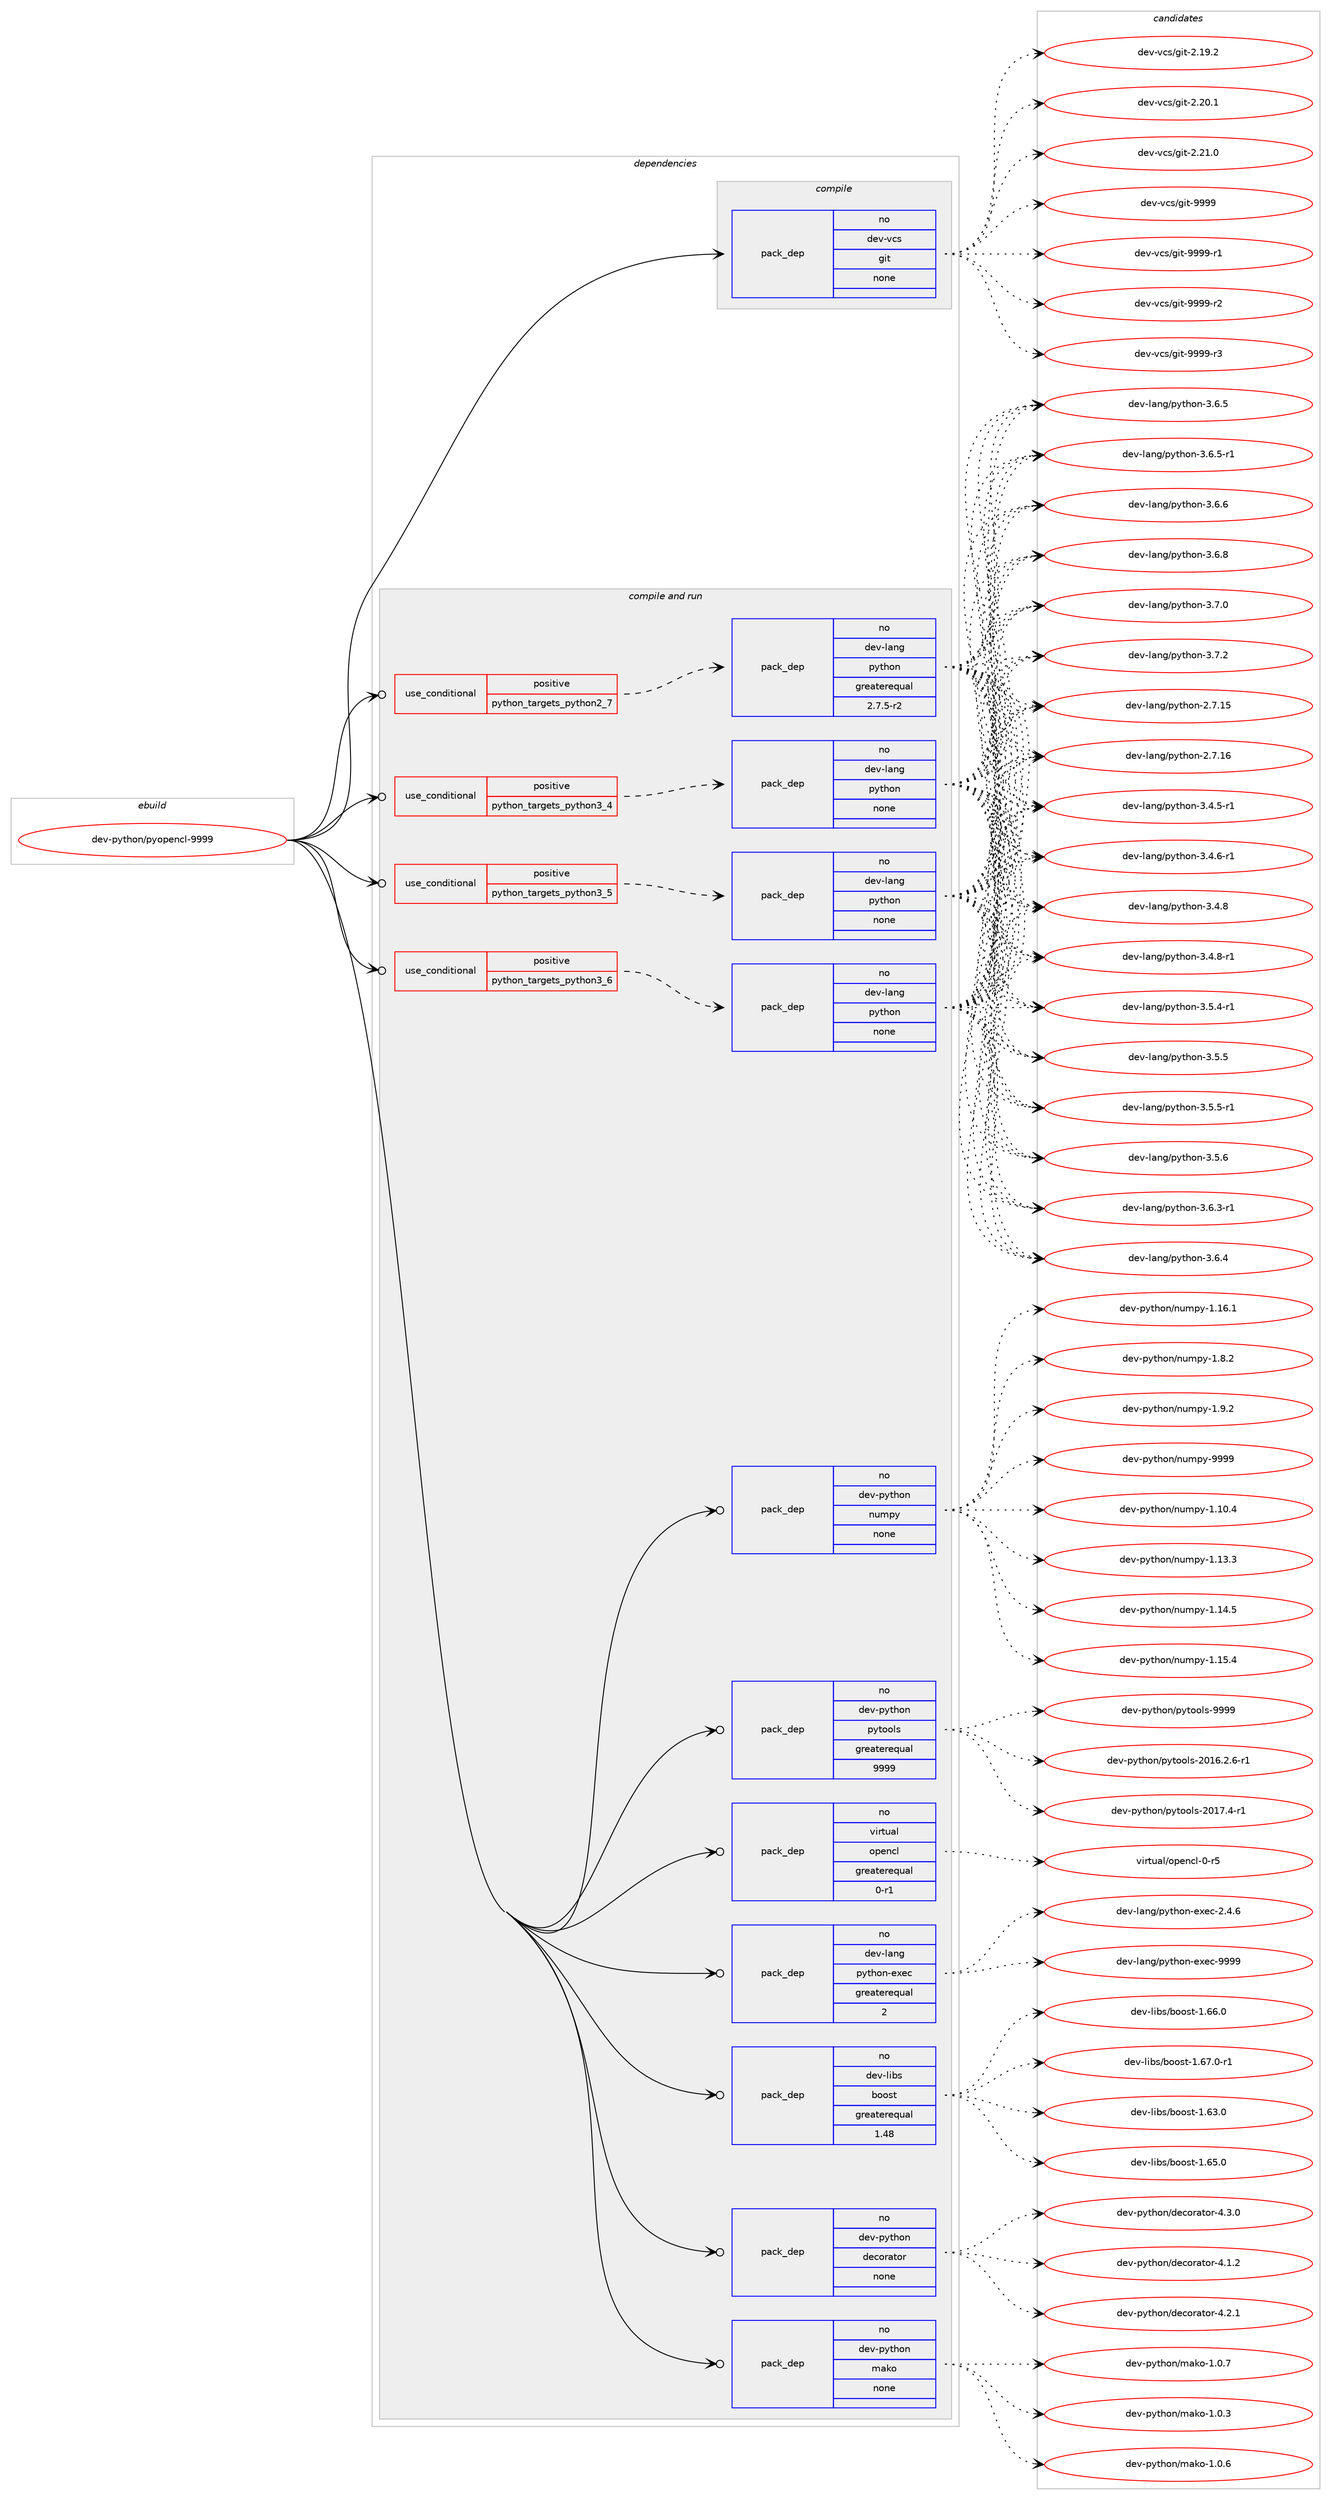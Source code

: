 digraph prolog {

# *************
# Graph options
# *************

newrank=true;
concentrate=true;
compound=true;
graph [rankdir=LR,fontname=Helvetica,fontsize=10,ranksep=1.5];#, ranksep=2.5, nodesep=0.2];
edge  [arrowhead=vee];
node  [fontname=Helvetica,fontsize=10];

# **********
# The ebuild
# **********

subgraph cluster_leftcol {
color=gray;
rank=same;
label=<<i>ebuild</i>>;
id [label="dev-python/pyopencl-9999", color=red, width=4, href="../dev-python/pyopencl-9999.svg"];
}

# ****************
# The dependencies
# ****************

subgraph cluster_midcol {
color=gray;
label=<<i>dependencies</i>>;
subgraph cluster_compile {
fillcolor="#eeeeee";
style=filled;
label=<<i>compile</i>>;
subgraph pack1026215 {
dependency1430880 [label=<<TABLE BORDER="0" CELLBORDER="1" CELLSPACING="0" CELLPADDING="4" WIDTH="220"><TR><TD ROWSPAN="6" CELLPADDING="30">pack_dep</TD></TR><TR><TD WIDTH="110">no</TD></TR><TR><TD>dev-vcs</TD></TR><TR><TD>git</TD></TR><TR><TD>none</TD></TR><TR><TD></TD></TR></TABLE>>, shape=none, color=blue];
}
id:e -> dependency1430880:w [weight=20,style="solid",arrowhead="vee"];
}
subgraph cluster_compileandrun {
fillcolor="#eeeeee";
style=filled;
label=<<i>compile and run</i>>;
subgraph cond381342 {
dependency1430881 [label=<<TABLE BORDER="0" CELLBORDER="1" CELLSPACING="0" CELLPADDING="4"><TR><TD ROWSPAN="3" CELLPADDING="10">use_conditional</TD></TR><TR><TD>positive</TD></TR><TR><TD>python_targets_python2_7</TD></TR></TABLE>>, shape=none, color=red];
subgraph pack1026216 {
dependency1430882 [label=<<TABLE BORDER="0" CELLBORDER="1" CELLSPACING="0" CELLPADDING="4" WIDTH="220"><TR><TD ROWSPAN="6" CELLPADDING="30">pack_dep</TD></TR><TR><TD WIDTH="110">no</TD></TR><TR><TD>dev-lang</TD></TR><TR><TD>python</TD></TR><TR><TD>greaterequal</TD></TR><TR><TD>2.7.5-r2</TD></TR></TABLE>>, shape=none, color=blue];
}
dependency1430881:e -> dependency1430882:w [weight=20,style="dashed",arrowhead="vee"];
}
id:e -> dependency1430881:w [weight=20,style="solid",arrowhead="odotvee"];
subgraph cond381343 {
dependency1430883 [label=<<TABLE BORDER="0" CELLBORDER="1" CELLSPACING="0" CELLPADDING="4"><TR><TD ROWSPAN="3" CELLPADDING="10">use_conditional</TD></TR><TR><TD>positive</TD></TR><TR><TD>python_targets_python3_4</TD></TR></TABLE>>, shape=none, color=red];
subgraph pack1026217 {
dependency1430884 [label=<<TABLE BORDER="0" CELLBORDER="1" CELLSPACING="0" CELLPADDING="4" WIDTH="220"><TR><TD ROWSPAN="6" CELLPADDING="30">pack_dep</TD></TR><TR><TD WIDTH="110">no</TD></TR><TR><TD>dev-lang</TD></TR><TR><TD>python</TD></TR><TR><TD>none</TD></TR><TR><TD></TD></TR></TABLE>>, shape=none, color=blue];
}
dependency1430883:e -> dependency1430884:w [weight=20,style="dashed",arrowhead="vee"];
}
id:e -> dependency1430883:w [weight=20,style="solid",arrowhead="odotvee"];
subgraph cond381344 {
dependency1430885 [label=<<TABLE BORDER="0" CELLBORDER="1" CELLSPACING="0" CELLPADDING="4"><TR><TD ROWSPAN="3" CELLPADDING="10">use_conditional</TD></TR><TR><TD>positive</TD></TR><TR><TD>python_targets_python3_5</TD></TR></TABLE>>, shape=none, color=red];
subgraph pack1026218 {
dependency1430886 [label=<<TABLE BORDER="0" CELLBORDER="1" CELLSPACING="0" CELLPADDING="4" WIDTH="220"><TR><TD ROWSPAN="6" CELLPADDING="30">pack_dep</TD></TR><TR><TD WIDTH="110">no</TD></TR><TR><TD>dev-lang</TD></TR><TR><TD>python</TD></TR><TR><TD>none</TD></TR><TR><TD></TD></TR></TABLE>>, shape=none, color=blue];
}
dependency1430885:e -> dependency1430886:w [weight=20,style="dashed",arrowhead="vee"];
}
id:e -> dependency1430885:w [weight=20,style="solid",arrowhead="odotvee"];
subgraph cond381345 {
dependency1430887 [label=<<TABLE BORDER="0" CELLBORDER="1" CELLSPACING="0" CELLPADDING="4"><TR><TD ROWSPAN="3" CELLPADDING="10">use_conditional</TD></TR><TR><TD>positive</TD></TR><TR><TD>python_targets_python3_6</TD></TR></TABLE>>, shape=none, color=red];
subgraph pack1026219 {
dependency1430888 [label=<<TABLE BORDER="0" CELLBORDER="1" CELLSPACING="0" CELLPADDING="4" WIDTH="220"><TR><TD ROWSPAN="6" CELLPADDING="30">pack_dep</TD></TR><TR><TD WIDTH="110">no</TD></TR><TR><TD>dev-lang</TD></TR><TR><TD>python</TD></TR><TR><TD>none</TD></TR><TR><TD></TD></TR></TABLE>>, shape=none, color=blue];
}
dependency1430887:e -> dependency1430888:w [weight=20,style="dashed",arrowhead="vee"];
}
id:e -> dependency1430887:w [weight=20,style="solid",arrowhead="odotvee"];
subgraph pack1026220 {
dependency1430889 [label=<<TABLE BORDER="0" CELLBORDER="1" CELLSPACING="0" CELLPADDING="4" WIDTH="220"><TR><TD ROWSPAN="6" CELLPADDING="30">pack_dep</TD></TR><TR><TD WIDTH="110">no</TD></TR><TR><TD>dev-lang</TD></TR><TR><TD>python-exec</TD></TR><TR><TD>greaterequal</TD></TR><TR><TD>2</TD></TR></TABLE>>, shape=none, color=blue];
}
id:e -> dependency1430889:w [weight=20,style="solid",arrowhead="odotvee"];
subgraph pack1026221 {
dependency1430890 [label=<<TABLE BORDER="0" CELLBORDER="1" CELLSPACING="0" CELLPADDING="4" WIDTH="220"><TR><TD ROWSPAN="6" CELLPADDING="30">pack_dep</TD></TR><TR><TD WIDTH="110">no</TD></TR><TR><TD>dev-libs</TD></TR><TR><TD>boost</TD></TR><TR><TD>greaterequal</TD></TR><TR><TD>1.48</TD></TR></TABLE>>, shape=none, color=blue];
}
id:e -> dependency1430890:w [weight=20,style="solid",arrowhead="odotvee"];
subgraph pack1026222 {
dependency1430891 [label=<<TABLE BORDER="0" CELLBORDER="1" CELLSPACING="0" CELLPADDING="4" WIDTH="220"><TR><TD ROWSPAN="6" CELLPADDING="30">pack_dep</TD></TR><TR><TD WIDTH="110">no</TD></TR><TR><TD>dev-python</TD></TR><TR><TD>decorator</TD></TR><TR><TD>none</TD></TR><TR><TD></TD></TR></TABLE>>, shape=none, color=blue];
}
id:e -> dependency1430891:w [weight=20,style="solid",arrowhead="odotvee"];
subgraph pack1026223 {
dependency1430892 [label=<<TABLE BORDER="0" CELLBORDER="1" CELLSPACING="0" CELLPADDING="4" WIDTH="220"><TR><TD ROWSPAN="6" CELLPADDING="30">pack_dep</TD></TR><TR><TD WIDTH="110">no</TD></TR><TR><TD>dev-python</TD></TR><TR><TD>mako</TD></TR><TR><TD>none</TD></TR><TR><TD></TD></TR></TABLE>>, shape=none, color=blue];
}
id:e -> dependency1430892:w [weight=20,style="solid",arrowhead="odotvee"];
subgraph pack1026224 {
dependency1430893 [label=<<TABLE BORDER="0" CELLBORDER="1" CELLSPACING="0" CELLPADDING="4" WIDTH="220"><TR><TD ROWSPAN="6" CELLPADDING="30">pack_dep</TD></TR><TR><TD WIDTH="110">no</TD></TR><TR><TD>dev-python</TD></TR><TR><TD>numpy</TD></TR><TR><TD>none</TD></TR><TR><TD></TD></TR></TABLE>>, shape=none, color=blue];
}
id:e -> dependency1430893:w [weight=20,style="solid",arrowhead="odotvee"];
subgraph pack1026225 {
dependency1430894 [label=<<TABLE BORDER="0" CELLBORDER="1" CELLSPACING="0" CELLPADDING="4" WIDTH="220"><TR><TD ROWSPAN="6" CELLPADDING="30">pack_dep</TD></TR><TR><TD WIDTH="110">no</TD></TR><TR><TD>dev-python</TD></TR><TR><TD>pytools</TD></TR><TR><TD>greaterequal</TD></TR><TR><TD>9999</TD></TR></TABLE>>, shape=none, color=blue];
}
id:e -> dependency1430894:w [weight=20,style="solid",arrowhead="odotvee"];
subgraph pack1026226 {
dependency1430895 [label=<<TABLE BORDER="0" CELLBORDER="1" CELLSPACING="0" CELLPADDING="4" WIDTH="220"><TR><TD ROWSPAN="6" CELLPADDING="30">pack_dep</TD></TR><TR><TD WIDTH="110">no</TD></TR><TR><TD>virtual</TD></TR><TR><TD>opencl</TD></TR><TR><TD>greaterequal</TD></TR><TR><TD>0-r1</TD></TR></TABLE>>, shape=none, color=blue];
}
id:e -> dependency1430895:w [weight=20,style="solid",arrowhead="odotvee"];
}
subgraph cluster_run {
fillcolor="#eeeeee";
style=filled;
label=<<i>run</i>>;
}
}

# **************
# The candidates
# **************

subgraph cluster_choices {
rank=same;
color=gray;
label=<<i>candidates</i>>;

subgraph choice1026215 {
color=black;
nodesep=1;
choice10010111845118991154710310511645504649574650 [label="dev-vcs/git-2.19.2", color=red, width=4,href="../dev-vcs/git-2.19.2.svg"];
choice10010111845118991154710310511645504650484649 [label="dev-vcs/git-2.20.1", color=red, width=4,href="../dev-vcs/git-2.20.1.svg"];
choice10010111845118991154710310511645504650494648 [label="dev-vcs/git-2.21.0", color=red, width=4,href="../dev-vcs/git-2.21.0.svg"];
choice1001011184511899115471031051164557575757 [label="dev-vcs/git-9999", color=red, width=4,href="../dev-vcs/git-9999.svg"];
choice10010111845118991154710310511645575757574511449 [label="dev-vcs/git-9999-r1", color=red, width=4,href="../dev-vcs/git-9999-r1.svg"];
choice10010111845118991154710310511645575757574511450 [label="dev-vcs/git-9999-r2", color=red, width=4,href="../dev-vcs/git-9999-r2.svg"];
choice10010111845118991154710310511645575757574511451 [label="dev-vcs/git-9999-r3", color=red, width=4,href="../dev-vcs/git-9999-r3.svg"];
dependency1430880:e -> choice10010111845118991154710310511645504649574650:w [style=dotted,weight="100"];
dependency1430880:e -> choice10010111845118991154710310511645504650484649:w [style=dotted,weight="100"];
dependency1430880:e -> choice10010111845118991154710310511645504650494648:w [style=dotted,weight="100"];
dependency1430880:e -> choice1001011184511899115471031051164557575757:w [style=dotted,weight="100"];
dependency1430880:e -> choice10010111845118991154710310511645575757574511449:w [style=dotted,weight="100"];
dependency1430880:e -> choice10010111845118991154710310511645575757574511450:w [style=dotted,weight="100"];
dependency1430880:e -> choice10010111845118991154710310511645575757574511451:w [style=dotted,weight="100"];
}
subgraph choice1026216 {
color=black;
nodesep=1;
choice10010111845108971101034711212111610411111045504655464953 [label="dev-lang/python-2.7.15", color=red, width=4,href="../dev-lang/python-2.7.15.svg"];
choice10010111845108971101034711212111610411111045504655464954 [label="dev-lang/python-2.7.16", color=red, width=4,href="../dev-lang/python-2.7.16.svg"];
choice1001011184510897110103471121211161041111104551465246534511449 [label="dev-lang/python-3.4.5-r1", color=red, width=4,href="../dev-lang/python-3.4.5-r1.svg"];
choice1001011184510897110103471121211161041111104551465246544511449 [label="dev-lang/python-3.4.6-r1", color=red, width=4,href="../dev-lang/python-3.4.6-r1.svg"];
choice100101118451089711010347112121116104111110455146524656 [label="dev-lang/python-3.4.8", color=red, width=4,href="../dev-lang/python-3.4.8.svg"];
choice1001011184510897110103471121211161041111104551465246564511449 [label="dev-lang/python-3.4.8-r1", color=red, width=4,href="../dev-lang/python-3.4.8-r1.svg"];
choice1001011184510897110103471121211161041111104551465346524511449 [label="dev-lang/python-3.5.4-r1", color=red, width=4,href="../dev-lang/python-3.5.4-r1.svg"];
choice100101118451089711010347112121116104111110455146534653 [label="dev-lang/python-3.5.5", color=red, width=4,href="../dev-lang/python-3.5.5.svg"];
choice1001011184510897110103471121211161041111104551465346534511449 [label="dev-lang/python-3.5.5-r1", color=red, width=4,href="../dev-lang/python-3.5.5-r1.svg"];
choice100101118451089711010347112121116104111110455146534654 [label="dev-lang/python-3.5.6", color=red, width=4,href="../dev-lang/python-3.5.6.svg"];
choice1001011184510897110103471121211161041111104551465446514511449 [label="dev-lang/python-3.6.3-r1", color=red, width=4,href="../dev-lang/python-3.6.3-r1.svg"];
choice100101118451089711010347112121116104111110455146544652 [label="dev-lang/python-3.6.4", color=red, width=4,href="../dev-lang/python-3.6.4.svg"];
choice100101118451089711010347112121116104111110455146544653 [label="dev-lang/python-3.6.5", color=red, width=4,href="../dev-lang/python-3.6.5.svg"];
choice1001011184510897110103471121211161041111104551465446534511449 [label="dev-lang/python-3.6.5-r1", color=red, width=4,href="../dev-lang/python-3.6.5-r1.svg"];
choice100101118451089711010347112121116104111110455146544654 [label="dev-lang/python-3.6.6", color=red, width=4,href="../dev-lang/python-3.6.6.svg"];
choice100101118451089711010347112121116104111110455146544656 [label="dev-lang/python-3.6.8", color=red, width=4,href="../dev-lang/python-3.6.8.svg"];
choice100101118451089711010347112121116104111110455146554648 [label="dev-lang/python-3.7.0", color=red, width=4,href="../dev-lang/python-3.7.0.svg"];
choice100101118451089711010347112121116104111110455146554650 [label="dev-lang/python-3.7.2", color=red, width=4,href="../dev-lang/python-3.7.2.svg"];
dependency1430882:e -> choice10010111845108971101034711212111610411111045504655464953:w [style=dotted,weight="100"];
dependency1430882:e -> choice10010111845108971101034711212111610411111045504655464954:w [style=dotted,weight="100"];
dependency1430882:e -> choice1001011184510897110103471121211161041111104551465246534511449:w [style=dotted,weight="100"];
dependency1430882:e -> choice1001011184510897110103471121211161041111104551465246544511449:w [style=dotted,weight="100"];
dependency1430882:e -> choice100101118451089711010347112121116104111110455146524656:w [style=dotted,weight="100"];
dependency1430882:e -> choice1001011184510897110103471121211161041111104551465246564511449:w [style=dotted,weight="100"];
dependency1430882:e -> choice1001011184510897110103471121211161041111104551465346524511449:w [style=dotted,weight="100"];
dependency1430882:e -> choice100101118451089711010347112121116104111110455146534653:w [style=dotted,weight="100"];
dependency1430882:e -> choice1001011184510897110103471121211161041111104551465346534511449:w [style=dotted,weight="100"];
dependency1430882:e -> choice100101118451089711010347112121116104111110455146534654:w [style=dotted,weight="100"];
dependency1430882:e -> choice1001011184510897110103471121211161041111104551465446514511449:w [style=dotted,weight="100"];
dependency1430882:e -> choice100101118451089711010347112121116104111110455146544652:w [style=dotted,weight="100"];
dependency1430882:e -> choice100101118451089711010347112121116104111110455146544653:w [style=dotted,weight="100"];
dependency1430882:e -> choice1001011184510897110103471121211161041111104551465446534511449:w [style=dotted,weight="100"];
dependency1430882:e -> choice100101118451089711010347112121116104111110455146544654:w [style=dotted,weight="100"];
dependency1430882:e -> choice100101118451089711010347112121116104111110455146544656:w [style=dotted,weight="100"];
dependency1430882:e -> choice100101118451089711010347112121116104111110455146554648:w [style=dotted,weight="100"];
dependency1430882:e -> choice100101118451089711010347112121116104111110455146554650:w [style=dotted,weight="100"];
}
subgraph choice1026217 {
color=black;
nodesep=1;
choice10010111845108971101034711212111610411111045504655464953 [label="dev-lang/python-2.7.15", color=red, width=4,href="../dev-lang/python-2.7.15.svg"];
choice10010111845108971101034711212111610411111045504655464954 [label="dev-lang/python-2.7.16", color=red, width=4,href="../dev-lang/python-2.7.16.svg"];
choice1001011184510897110103471121211161041111104551465246534511449 [label="dev-lang/python-3.4.5-r1", color=red, width=4,href="../dev-lang/python-3.4.5-r1.svg"];
choice1001011184510897110103471121211161041111104551465246544511449 [label="dev-lang/python-3.4.6-r1", color=red, width=4,href="../dev-lang/python-3.4.6-r1.svg"];
choice100101118451089711010347112121116104111110455146524656 [label="dev-lang/python-3.4.8", color=red, width=4,href="../dev-lang/python-3.4.8.svg"];
choice1001011184510897110103471121211161041111104551465246564511449 [label="dev-lang/python-3.4.8-r1", color=red, width=4,href="../dev-lang/python-3.4.8-r1.svg"];
choice1001011184510897110103471121211161041111104551465346524511449 [label="dev-lang/python-3.5.4-r1", color=red, width=4,href="../dev-lang/python-3.5.4-r1.svg"];
choice100101118451089711010347112121116104111110455146534653 [label="dev-lang/python-3.5.5", color=red, width=4,href="../dev-lang/python-3.5.5.svg"];
choice1001011184510897110103471121211161041111104551465346534511449 [label="dev-lang/python-3.5.5-r1", color=red, width=4,href="../dev-lang/python-3.5.5-r1.svg"];
choice100101118451089711010347112121116104111110455146534654 [label="dev-lang/python-3.5.6", color=red, width=4,href="../dev-lang/python-3.5.6.svg"];
choice1001011184510897110103471121211161041111104551465446514511449 [label="dev-lang/python-3.6.3-r1", color=red, width=4,href="../dev-lang/python-3.6.3-r1.svg"];
choice100101118451089711010347112121116104111110455146544652 [label="dev-lang/python-3.6.4", color=red, width=4,href="../dev-lang/python-3.6.4.svg"];
choice100101118451089711010347112121116104111110455146544653 [label="dev-lang/python-3.6.5", color=red, width=4,href="../dev-lang/python-3.6.5.svg"];
choice1001011184510897110103471121211161041111104551465446534511449 [label="dev-lang/python-3.6.5-r1", color=red, width=4,href="../dev-lang/python-3.6.5-r1.svg"];
choice100101118451089711010347112121116104111110455146544654 [label="dev-lang/python-3.6.6", color=red, width=4,href="../dev-lang/python-3.6.6.svg"];
choice100101118451089711010347112121116104111110455146544656 [label="dev-lang/python-3.6.8", color=red, width=4,href="../dev-lang/python-3.6.8.svg"];
choice100101118451089711010347112121116104111110455146554648 [label="dev-lang/python-3.7.0", color=red, width=4,href="../dev-lang/python-3.7.0.svg"];
choice100101118451089711010347112121116104111110455146554650 [label="dev-lang/python-3.7.2", color=red, width=4,href="../dev-lang/python-3.7.2.svg"];
dependency1430884:e -> choice10010111845108971101034711212111610411111045504655464953:w [style=dotted,weight="100"];
dependency1430884:e -> choice10010111845108971101034711212111610411111045504655464954:w [style=dotted,weight="100"];
dependency1430884:e -> choice1001011184510897110103471121211161041111104551465246534511449:w [style=dotted,weight="100"];
dependency1430884:e -> choice1001011184510897110103471121211161041111104551465246544511449:w [style=dotted,weight="100"];
dependency1430884:e -> choice100101118451089711010347112121116104111110455146524656:w [style=dotted,weight="100"];
dependency1430884:e -> choice1001011184510897110103471121211161041111104551465246564511449:w [style=dotted,weight="100"];
dependency1430884:e -> choice1001011184510897110103471121211161041111104551465346524511449:w [style=dotted,weight="100"];
dependency1430884:e -> choice100101118451089711010347112121116104111110455146534653:w [style=dotted,weight="100"];
dependency1430884:e -> choice1001011184510897110103471121211161041111104551465346534511449:w [style=dotted,weight="100"];
dependency1430884:e -> choice100101118451089711010347112121116104111110455146534654:w [style=dotted,weight="100"];
dependency1430884:e -> choice1001011184510897110103471121211161041111104551465446514511449:w [style=dotted,weight="100"];
dependency1430884:e -> choice100101118451089711010347112121116104111110455146544652:w [style=dotted,weight="100"];
dependency1430884:e -> choice100101118451089711010347112121116104111110455146544653:w [style=dotted,weight="100"];
dependency1430884:e -> choice1001011184510897110103471121211161041111104551465446534511449:w [style=dotted,weight="100"];
dependency1430884:e -> choice100101118451089711010347112121116104111110455146544654:w [style=dotted,weight="100"];
dependency1430884:e -> choice100101118451089711010347112121116104111110455146544656:w [style=dotted,weight="100"];
dependency1430884:e -> choice100101118451089711010347112121116104111110455146554648:w [style=dotted,weight="100"];
dependency1430884:e -> choice100101118451089711010347112121116104111110455146554650:w [style=dotted,weight="100"];
}
subgraph choice1026218 {
color=black;
nodesep=1;
choice10010111845108971101034711212111610411111045504655464953 [label="dev-lang/python-2.7.15", color=red, width=4,href="../dev-lang/python-2.7.15.svg"];
choice10010111845108971101034711212111610411111045504655464954 [label="dev-lang/python-2.7.16", color=red, width=4,href="../dev-lang/python-2.7.16.svg"];
choice1001011184510897110103471121211161041111104551465246534511449 [label="dev-lang/python-3.4.5-r1", color=red, width=4,href="../dev-lang/python-3.4.5-r1.svg"];
choice1001011184510897110103471121211161041111104551465246544511449 [label="dev-lang/python-3.4.6-r1", color=red, width=4,href="../dev-lang/python-3.4.6-r1.svg"];
choice100101118451089711010347112121116104111110455146524656 [label="dev-lang/python-3.4.8", color=red, width=4,href="../dev-lang/python-3.4.8.svg"];
choice1001011184510897110103471121211161041111104551465246564511449 [label="dev-lang/python-3.4.8-r1", color=red, width=4,href="../dev-lang/python-3.4.8-r1.svg"];
choice1001011184510897110103471121211161041111104551465346524511449 [label="dev-lang/python-3.5.4-r1", color=red, width=4,href="../dev-lang/python-3.5.4-r1.svg"];
choice100101118451089711010347112121116104111110455146534653 [label="dev-lang/python-3.5.5", color=red, width=4,href="../dev-lang/python-3.5.5.svg"];
choice1001011184510897110103471121211161041111104551465346534511449 [label="dev-lang/python-3.5.5-r1", color=red, width=4,href="../dev-lang/python-3.5.5-r1.svg"];
choice100101118451089711010347112121116104111110455146534654 [label="dev-lang/python-3.5.6", color=red, width=4,href="../dev-lang/python-3.5.6.svg"];
choice1001011184510897110103471121211161041111104551465446514511449 [label="dev-lang/python-3.6.3-r1", color=red, width=4,href="../dev-lang/python-3.6.3-r1.svg"];
choice100101118451089711010347112121116104111110455146544652 [label="dev-lang/python-3.6.4", color=red, width=4,href="../dev-lang/python-3.6.4.svg"];
choice100101118451089711010347112121116104111110455146544653 [label="dev-lang/python-3.6.5", color=red, width=4,href="../dev-lang/python-3.6.5.svg"];
choice1001011184510897110103471121211161041111104551465446534511449 [label="dev-lang/python-3.6.5-r1", color=red, width=4,href="../dev-lang/python-3.6.5-r1.svg"];
choice100101118451089711010347112121116104111110455146544654 [label="dev-lang/python-3.6.6", color=red, width=4,href="../dev-lang/python-3.6.6.svg"];
choice100101118451089711010347112121116104111110455146544656 [label="dev-lang/python-3.6.8", color=red, width=4,href="../dev-lang/python-3.6.8.svg"];
choice100101118451089711010347112121116104111110455146554648 [label="dev-lang/python-3.7.0", color=red, width=4,href="../dev-lang/python-3.7.0.svg"];
choice100101118451089711010347112121116104111110455146554650 [label="dev-lang/python-3.7.2", color=red, width=4,href="../dev-lang/python-3.7.2.svg"];
dependency1430886:e -> choice10010111845108971101034711212111610411111045504655464953:w [style=dotted,weight="100"];
dependency1430886:e -> choice10010111845108971101034711212111610411111045504655464954:w [style=dotted,weight="100"];
dependency1430886:e -> choice1001011184510897110103471121211161041111104551465246534511449:w [style=dotted,weight="100"];
dependency1430886:e -> choice1001011184510897110103471121211161041111104551465246544511449:w [style=dotted,weight="100"];
dependency1430886:e -> choice100101118451089711010347112121116104111110455146524656:w [style=dotted,weight="100"];
dependency1430886:e -> choice1001011184510897110103471121211161041111104551465246564511449:w [style=dotted,weight="100"];
dependency1430886:e -> choice1001011184510897110103471121211161041111104551465346524511449:w [style=dotted,weight="100"];
dependency1430886:e -> choice100101118451089711010347112121116104111110455146534653:w [style=dotted,weight="100"];
dependency1430886:e -> choice1001011184510897110103471121211161041111104551465346534511449:w [style=dotted,weight="100"];
dependency1430886:e -> choice100101118451089711010347112121116104111110455146534654:w [style=dotted,weight="100"];
dependency1430886:e -> choice1001011184510897110103471121211161041111104551465446514511449:w [style=dotted,weight="100"];
dependency1430886:e -> choice100101118451089711010347112121116104111110455146544652:w [style=dotted,weight="100"];
dependency1430886:e -> choice100101118451089711010347112121116104111110455146544653:w [style=dotted,weight="100"];
dependency1430886:e -> choice1001011184510897110103471121211161041111104551465446534511449:w [style=dotted,weight="100"];
dependency1430886:e -> choice100101118451089711010347112121116104111110455146544654:w [style=dotted,weight="100"];
dependency1430886:e -> choice100101118451089711010347112121116104111110455146544656:w [style=dotted,weight="100"];
dependency1430886:e -> choice100101118451089711010347112121116104111110455146554648:w [style=dotted,weight="100"];
dependency1430886:e -> choice100101118451089711010347112121116104111110455146554650:w [style=dotted,weight="100"];
}
subgraph choice1026219 {
color=black;
nodesep=1;
choice10010111845108971101034711212111610411111045504655464953 [label="dev-lang/python-2.7.15", color=red, width=4,href="../dev-lang/python-2.7.15.svg"];
choice10010111845108971101034711212111610411111045504655464954 [label="dev-lang/python-2.7.16", color=red, width=4,href="../dev-lang/python-2.7.16.svg"];
choice1001011184510897110103471121211161041111104551465246534511449 [label="dev-lang/python-3.4.5-r1", color=red, width=4,href="../dev-lang/python-3.4.5-r1.svg"];
choice1001011184510897110103471121211161041111104551465246544511449 [label="dev-lang/python-3.4.6-r1", color=red, width=4,href="../dev-lang/python-3.4.6-r1.svg"];
choice100101118451089711010347112121116104111110455146524656 [label="dev-lang/python-3.4.8", color=red, width=4,href="../dev-lang/python-3.4.8.svg"];
choice1001011184510897110103471121211161041111104551465246564511449 [label="dev-lang/python-3.4.8-r1", color=red, width=4,href="../dev-lang/python-3.4.8-r1.svg"];
choice1001011184510897110103471121211161041111104551465346524511449 [label="dev-lang/python-3.5.4-r1", color=red, width=4,href="../dev-lang/python-3.5.4-r1.svg"];
choice100101118451089711010347112121116104111110455146534653 [label="dev-lang/python-3.5.5", color=red, width=4,href="../dev-lang/python-3.5.5.svg"];
choice1001011184510897110103471121211161041111104551465346534511449 [label="dev-lang/python-3.5.5-r1", color=red, width=4,href="../dev-lang/python-3.5.5-r1.svg"];
choice100101118451089711010347112121116104111110455146534654 [label="dev-lang/python-3.5.6", color=red, width=4,href="../dev-lang/python-3.5.6.svg"];
choice1001011184510897110103471121211161041111104551465446514511449 [label="dev-lang/python-3.6.3-r1", color=red, width=4,href="../dev-lang/python-3.6.3-r1.svg"];
choice100101118451089711010347112121116104111110455146544652 [label="dev-lang/python-3.6.4", color=red, width=4,href="../dev-lang/python-3.6.4.svg"];
choice100101118451089711010347112121116104111110455146544653 [label="dev-lang/python-3.6.5", color=red, width=4,href="../dev-lang/python-3.6.5.svg"];
choice1001011184510897110103471121211161041111104551465446534511449 [label="dev-lang/python-3.6.5-r1", color=red, width=4,href="../dev-lang/python-3.6.5-r1.svg"];
choice100101118451089711010347112121116104111110455146544654 [label="dev-lang/python-3.6.6", color=red, width=4,href="../dev-lang/python-3.6.6.svg"];
choice100101118451089711010347112121116104111110455146544656 [label="dev-lang/python-3.6.8", color=red, width=4,href="../dev-lang/python-3.6.8.svg"];
choice100101118451089711010347112121116104111110455146554648 [label="dev-lang/python-3.7.0", color=red, width=4,href="../dev-lang/python-3.7.0.svg"];
choice100101118451089711010347112121116104111110455146554650 [label="dev-lang/python-3.7.2", color=red, width=4,href="../dev-lang/python-3.7.2.svg"];
dependency1430888:e -> choice10010111845108971101034711212111610411111045504655464953:w [style=dotted,weight="100"];
dependency1430888:e -> choice10010111845108971101034711212111610411111045504655464954:w [style=dotted,weight="100"];
dependency1430888:e -> choice1001011184510897110103471121211161041111104551465246534511449:w [style=dotted,weight="100"];
dependency1430888:e -> choice1001011184510897110103471121211161041111104551465246544511449:w [style=dotted,weight="100"];
dependency1430888:e -> choice100101118451089711010347112121116104111110455146524656:w [style=dotted,weight="100"];
dependency1430888:e -> choice1001011184510897110103471121211161041111104551465246564511449:w [style=dotted,weight="100"];
dependency1430888:e -> choice1001011184510897110103471121211161041111104551465346524511449:w [style=dotted,weight="100"];
dependency1430888:e -> choice100101118451089711010347112121116104111110455146534653:w [style=dotted,weight="100"];
dependency1430888:e -> choice1001011184510897110103471121211161041111104551465346534511449:w [style=dotted,weight="100"];
dependency1430888:e -> choice100101118451089711010347112121116104111110455146534654:w [style=dotted,weight="100"];
dependency1430888:e -> choice1001011184510897110103471121211161041111104551465446514511449:w [style=dotted,weight="100"];
dependency1430888:e -> choice100101118451089711010347112121116104111110455146544652:w [style=dotted,weight="100"];
dependency1430888:e -> choice100101118451089711010347112121116104111110455146544653:w [style=dotted,weight="100"];
dependency1430888:e -> choice1001011184510897110103471121211161041111104551465446534511449:w [style=dotted,weight="100"];
dependency1430888:e -> choice100101118451089711010347112121116104111110455146544654:w [style=dotted,weight="100"];
dependency1430888:e -> choice100101118451089711010347112121116104111110455146544656:w [style=dotted,weight="100"];
dependency1430888:e -> choice100101118451089711010347112121116104111110455146554648:w [style=dotted,weight="100"];
dependency1430888:e -> choice100101118451089711010347112121116104111110455146554650:w [style=dotted,weight="100"];
}
subgraph choice1026220 {
color=black;
nodesep=1;
choice1001011184510897110103471121211161041111104510112010199455046524654 [label="dev-lang/python-exec-2.4.6", color=red, width=4,href="../dev-lang/python-exec-2.4.6.svg"];
choice10010111845108971101034711212111610411111045101120101994557575757 [label="dev-lang/python-exec-9999", color=red, width=4,href="../dev-lang/python-exec-9999.svg"];
dependency1430889:e -> choice1001011184510897110103471121211161041111104510112010199455046524654:w [style=dotted,weight="100"];
dependency1430889:e -> choice10010111845108971101034711212111610411111045101120101994557575757:w [style=dotted,weight="100"];
}
subgraph choice1026221 {
color=black;
nodesep=1;
choice1001011184510810598115479811111111511645494654514648 [label="dev-libs/boost-1.63.0", color=red, width=4,href="../dev-libs/boost-1.63.0.svg"];
choice1001011184510810598115479811111111511645494654534648 [label="dev-libs/boost-1.65.0", color=red, width=4,href="../dev-libs/boost-1.65.0.svg"];
choice1001011184510810598115479811111111511645494654544648 [label="dev-libs/boost-1.66.0", color=red, width=4,href="../dev-libs/boost-1.66.0.svg"];
choice10010111845108105981154798111111115116454946545546484511449 [label="dev-libs/boost-1.67.0-r1", color=red, width=4,href="../dev-libs/boost-1.67.0-r1.svg"];
dependency1430890:e -> choice1001011184510810598115479811111111511645494654514648:w [style=dotted,weight="100"];
dependency1430890:e -> choice1001011184510810598115479811111111511645494654534648:w [style=dotted,weight="100"];
dependency1430890:e -> choice1001011184510810598115479811111111511645494654544648:w [style=dotted,weight="100"];
dependency1430890:e -> choice10010111845108105981154798111111115116454946545546484511449:w [style=dotted,weight="100"];
}
subgraph choice1026222 {
color=black;
nodesep=1;
choice10010111845112121116104111110471001019911111497116111114455246494650 [label="dev-python/decorator-4.1.2", color=red, width=4,href="../dev-python/decorator-4.1.2.svg"];
choice10010111845112121116104111110471001019911111497116111114455246504649 [label="dev-python/decorator-4.2.1", color=red, width=4,href="../dev-python/decorator-4.2.1.svg"];
choice10010111845112121116104111110471001019911111497116111114455246514648 [label="dev-python/decorator-4.3.0", color=red, width=4,href="../dev-python/decorator-4.3.0.svg"];
dependency1430891:e -> choice10010111845112121116104111110471001019911111497116111114455246494650:w [style=dotted,weight="100"];
dependency1430891:e -> choice10010111845112121116104111110471001019911111497116111114455246504649:w [style=dotted,weight="100"];
dependency1430891:e -> choice10010111845112121116104111110471001019911111497116111114455246514648:w [style=dotted,weight="100"];
}
subgraph choice1026223 {
color=black;
nodesep=1;
choice100101118451121211161041111104710997107111454946484651 [label="dev-python/mako-1.0.3", color=red, width=4,href="../dev-python/mako-1.0.3.svg"];
choice100101118451121211161041111104710997107111454946484654 [label="dev-python/mako-1.0.6", color=red, width=4,href="../dev-python/mako-1.0.6.svg"];
choice100101118451121211161041111104710997107111454946484655 [label="dev-python/mako-1.0.7", color=red, width=4,href="../dev-python/mako-1.0.7.svg"];
dependency1430892:e -> choice100101118451121211161041111104710997107111454946484651:w [style=dotted,weight="100"];
dependency1430892:e -> choice100101118451121211161041111104710997107111454946484654:w [style=dotted,weight="100"];
dependency1430892:e -> choice100101118451121211161041111104710997107111454946484655:w [style=dotted,weight="100"];
}
subgraph choice1026224 {
color=black;
nodesep=1;
choice100101118451121211161041111104711011710911212145494649484652 [label="dev-python/numpy-1.10.4", color=red, width=4,href="../dev-python/numpy-1.10.4.svg"];
choice100101118451121211161041111104711011710911212145494649514651 [label="dev-python/numpy-1.13.3", color=red, width=4,href="../dev-python/numpy-1.13.3.svg"];
choice100101118451121211161041111104711011710911212145494649524653 [label="dev-python/numpy-1.14.5", color=red, width=4,href="../dev-python/numpy-1.14.5.svg"];
choice100101118451121211161041111104711011710911212145494649534652 [label="dev-python/numpy-1.15.4", color=red, width=4,href="../dev-python/numpy-1.15.4.svg"];
choice100101118451121211161041111104711011710911212145494649544649 [label="dev-python/numpy-1.16.1", color=red, width=4,href="../dev-python/numpy-1.16.1.svg"];
choice1001011184511212111610411111047110117109112121454946564650 [label="dev-python/numpy-1.8.2", color=red, width=4,href="../dev-python/numpy-1.8.2.svg"];
choice1001011184511212111610411111047110117109112121454946574650 [label="dev-python/numpy-1.9.2", color=red, width=4,href="../dev-python/numpy-1.9.2.svg"];
choice10010111845112121116104111110471101171091121214557575757 [label="dev-python/numpy-9999", color=red, width=4,href="../dev-python/numpy-9999.svg"];
dependency1430893:e -> choice100101118451121211161041111104711011710911212145494649484652:w [style=dotted,weight="100"];
dependency1430893:e -> choice100101118451121211161041111104711011710911212145494649514651:w [style=dotted,weight="100"];
dependency1430893:e -> choice100101118451121211161041111104711011710911212145494649524653:w [style=dotted,weight="100"];
dependency1430893:e -> choice100101118451121211161041111104711011710911212145494649534652:w [style=dotted,weight="100"];
dependency1430893:e -> choice100101118451121211161041111104711011710911212145494649544649:w [style=dotted,weight="100"];
dependency1430893:e -> choice1001011184511212111610411111047110117109112121454946564650:w [style=dotted,weight="100"];
dependency1430893:e -> choice1001011184511212111610411111047110117109112121454946574650:w [style=dotted,weight="100"];
dependency1430893:e -> choice10010111845112121116104111110471101171091121214557575757:w [style=dotted,weight="100"];
}
subgraph choice1026225 {
color=black;
nodesep=1;
choice10010111845112121116104111110471121211161111111081154550484954465046544511449 [label="dev-python/pytools-2016.2.6-r1", color=red, width=4,href="../dev-python/pytools-2016.2.6-r1.svg"];
choice1001011184511212111610411111047112121116111111108115455048495546524511449 [label="dev-python/pytools-2017.4-r1", color=red, width=4,href="../dev-python/pytools-2017.4-r1.svg"];
choice10010111845112121116104111110471121211161111111081154557575757 [label="dev-python/pytools-9999", color=red, width=4,href="../dev-python/pytools-9999.svg"];
dependency1430894:e -> choice10010111845112121116104111110471121211161111111081154550484954465046544511449:w [style=dotted,weight="100"];
dependency1430894:e -> choice1001011184511212111610411111047112121116111111108115455048495546524511449:w [style=dotted,weight="100"];
dependency1430894:e -> choice10010111845112121116104111110471121211161111111081154557575757:w [style=dotted,weight="100"];
}
subgraph choice1026226 {
color=black;
nodesep=1;
choice11810511411611797108471111121011109910845484511453 [label="virtual/opencl-0-r5", color=red, width=4,href="../virtual/opencl-0-r5.svg"];
dependency1430895:e -> choice11810511411611797108471111121011109910845484511453:w [style=dotted,weight="100"];
}
}

}

